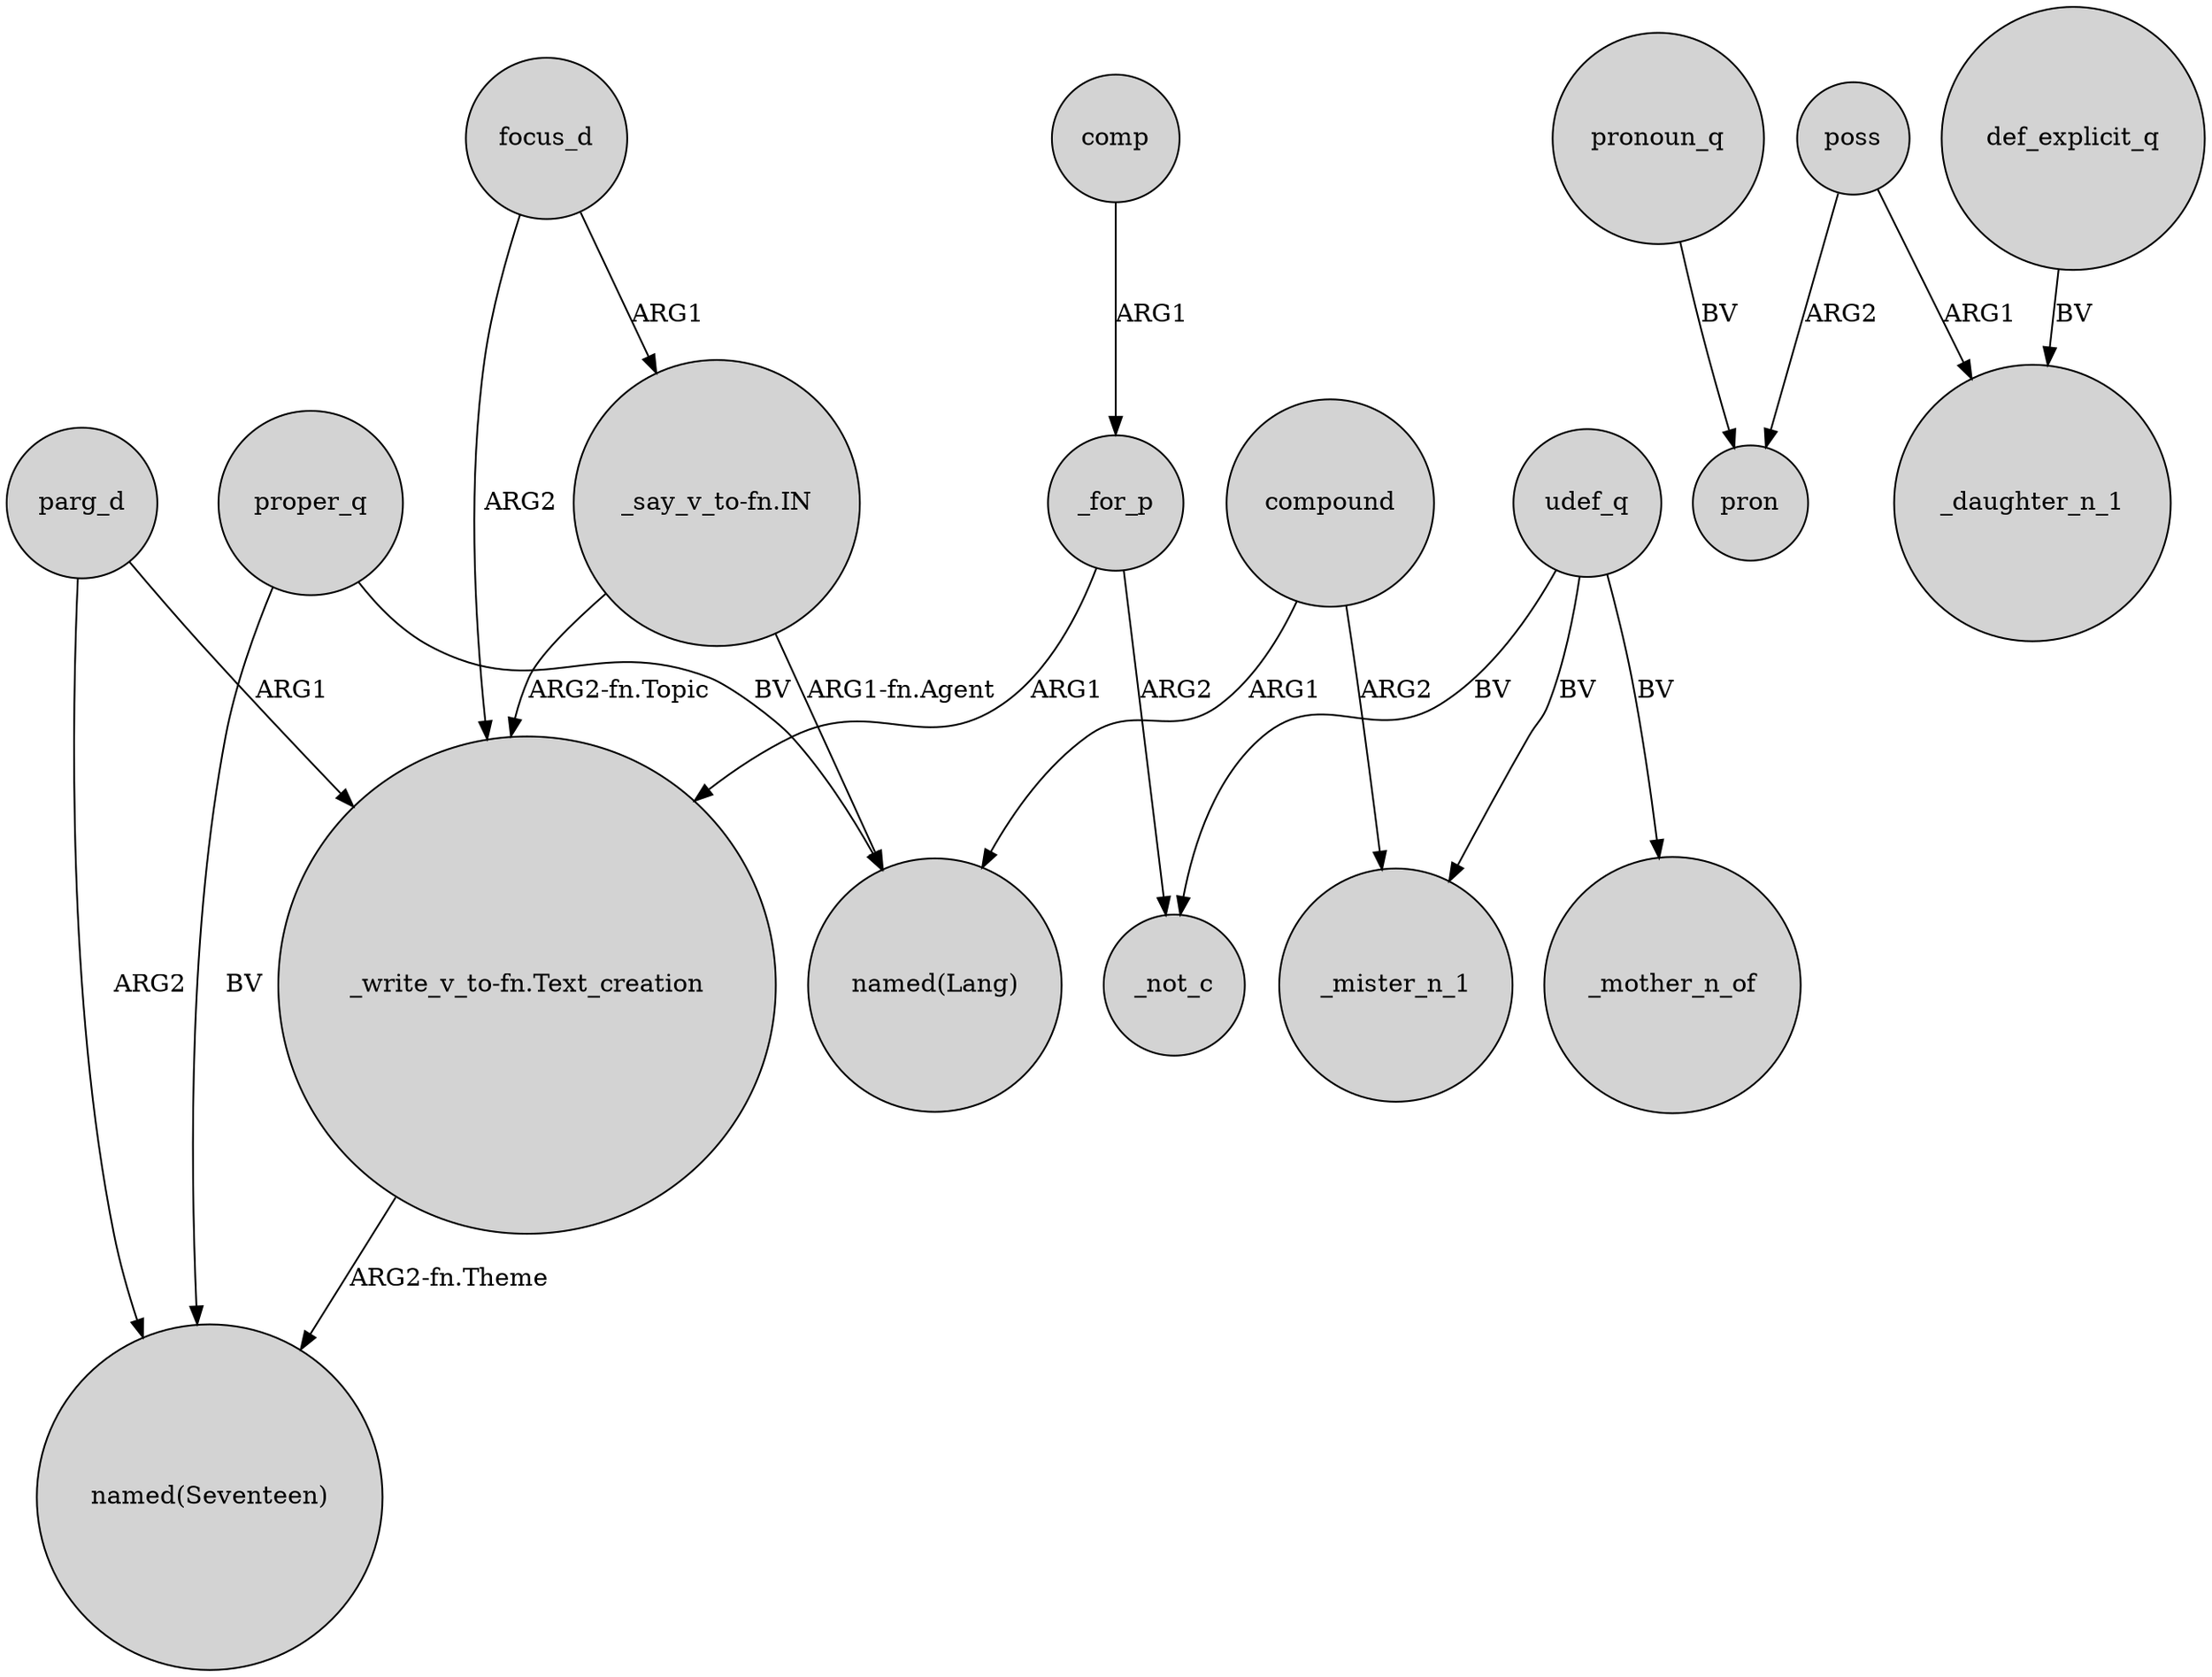 digraph {
	node [shape=circle style=filled]
	parg_d -> "named(Seventeen)" [label=ARG2]
	_for_p -> _not_c [label=ARG2]
	udef_q -> _mother_n_of [label=BV]
	proper_q -> "named(Lang)" [label=BV]
	poss -> pron [label=ARG2]
	compound -> "named(Lang)" [label=ARG1]
	compound -> _mister_n_1 [label=ARG2]
	poss -> _daughter_n_1 [label=ARG1]
	_for_p -> "_write_v_to-fn.Text_creation" [label=ARG1]
	udef_q -> _mister_n_1 [label=BV]
	parg_d -> "_write_v_to-fn.Text_creation" [label=ARG1]
	comp -> _for_p [label=ARG1]
	pronoun_q -> pron [label=BV]
	focus_d -> "_write_v_to-fn.Text_creation" [label=ARG2]
	"_say_v_to-fn.IN" -> "_write_v_to-fn.Text_creation" [label="ARG2-fn.Topic"]
	proper_q -> "named(Seventeen)" [label=BV]
	"_write_v_to-fn.Text_creation" -> "named(Seventeen)" [label="ARG2-fn.Theme"]
	"_say_v_to-fn.IN" -> "named(Lang)" [label="ARG1-fn.Agent"]
	udef_q -> _not_c [label=BV]
	def_explicit_q -> _daughter_n_1 [label=BV]
	focus_d -> "_say_v_to-fn.IN" [label=ARG1]
}
